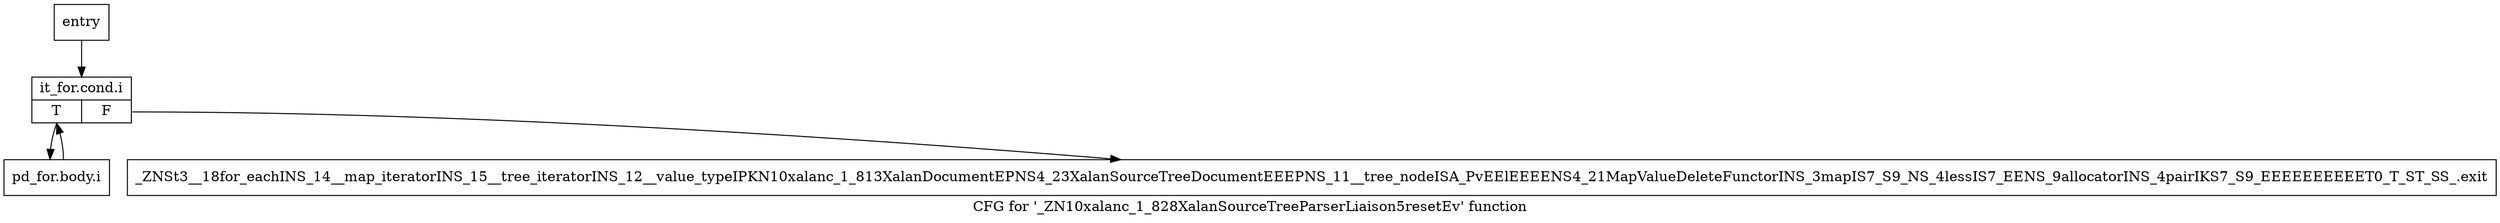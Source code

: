 digraph "CFG for '_ZN10xalanc_1_828XalanSourceTreeParserLiaison5resetEv' function" {
	label="CFG for '_ZN10xalanc_1_828XalanSourceTreeParserLiaison5resetEv' function";

	Node0x90086f0 [shape=record,label="{entry}"];
	Node0x90086f0 -> Node0x9008740;
	Node0x9008740 [shape=record,label="{it_for.cond.i|{<s0>T|<s1>F}}"];
	Node0x9008740:s0 -> Node0x9008790;
	Node0x9008740:s1 -> Node0x90087e0;
	Node0x9008790 [shape=record,label="{pd_for.body.i}"];
	Node0x9008790 -> Node0x9008740;
	Node0x90087e0 [shape=record,label="{_ZNSt3__18for_eachINS_14__map_iteratorINS_15__tree_iteratorINS_12__value_typeIPKN10xalanc_1_813XalanDocumentEPNS4_23XalanSourceTreeDocumentEEEPNS_11__tree_nodeISA_PvEElEEEENS4_21MapValueDeleteFunctorINS_3mapIS7_S9_NS_4lessIS7_EENS_9allocatorINS_4pairIKS7_S9_EEEEEEEEEET0_T_ST_SS_.exit}"];
}
